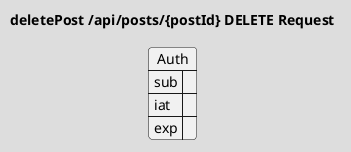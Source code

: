 @startuml deletePost-Request
!theme toy
title "deletePost /api/posts/{postId} DELETE Request"

json Auth {
    "sub": "",
    "iat": "",
    "exp": ""
}
@enduml
@startuml deletePost-Response
!theme toy
title "deletePost /api/posts/{postId} DELETE Response"
@enduml
